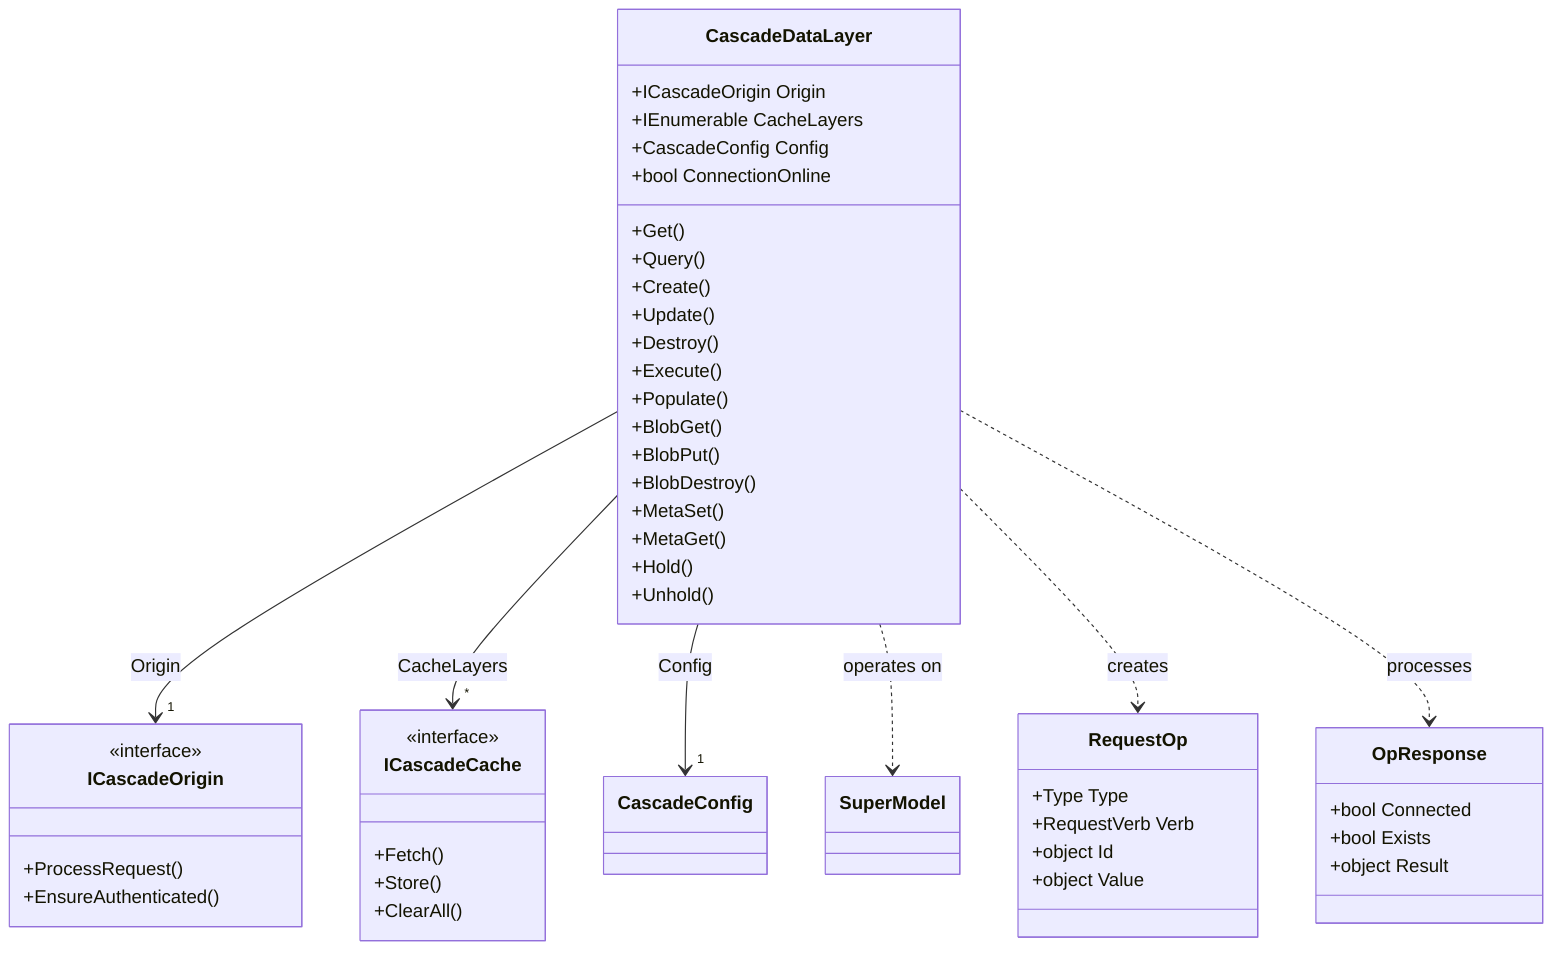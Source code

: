classDiagram
    class CascadeDataLayer {
        +ICascadeOrigin Origin
        +IEnumerable<ICascadeCache> CacheLayers
        +CascadeConfig Config
        +bool ConnectionOnline
        +Get()
        +Query()
        +Create()
        +Update()
        +Destroy()
        +Execute()
        +Populate()
        +BlobGet()
        +BlobPut()
        +BlobDestroy()
        +MetaSet()
        +MetaGet()
        +Hold()
        +Unhold()
    }
    
    class ICascadeOrigin {
        <<interface>>
        +ProcessRequest()
        +EnsureAuthenticated()
    }
    
    class ICascadeCache {
        <<interface>>
        +Fetch()
        +Store()
        +ClearAll()
    }
    
    class CascadeConfig {
    }
    
    class SuperModel {
    }
    
    class RequestOp {
        +Type Type
        +RequestVerb Verb
        +object Id
        +object Value
    }
    
    class OpResponse {
        +bool Connected
        +bool Exists
        +object Result
    }

    CascadeDataLayer --> "1" ICascadeOrigin : Origin
    CascadeDataLayer --> "*" ICascadeCache : CacheLayers
    CascadeDataLayer --> "1" CascadeConfig : Config
    CascadeDataLayer ..> SuperModel : operates on
    CascadeDataLayer ..> RequestOp : creates
    CascadeDataLayer ..> OpResponse : processes